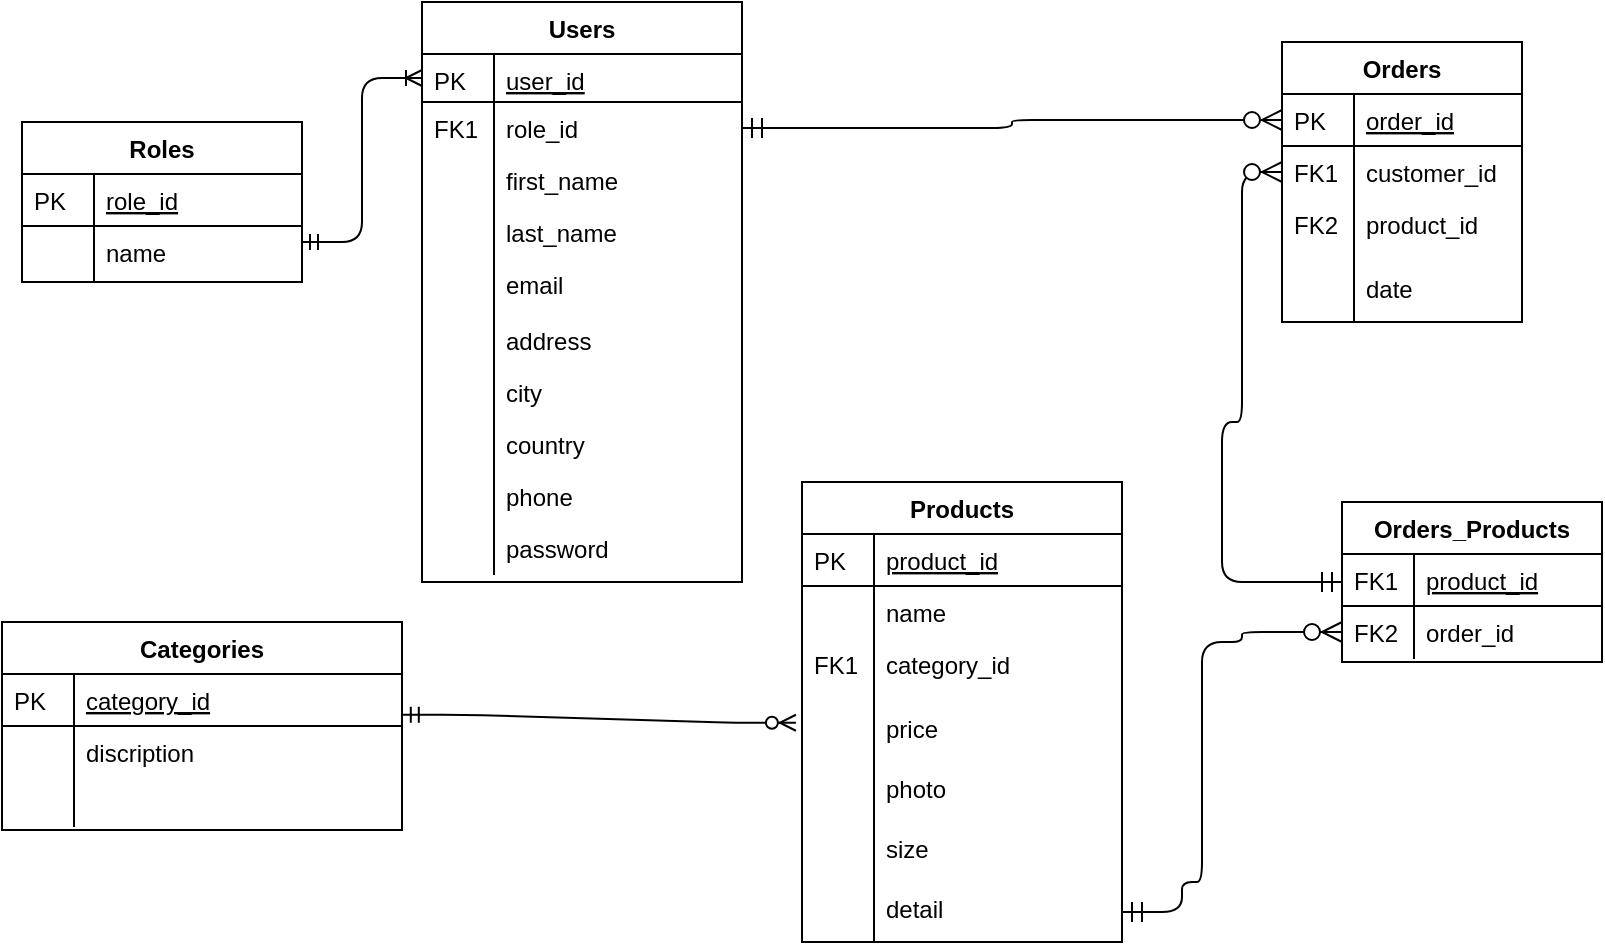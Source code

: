 <mxfile version="13.1.2" type="device"><diagram id="C5RBs43oDa-KdzZeNtuy" name="Page-1"><mxGraphModel dx="1609" dy="420" grid="1" gridSize="10" guides="1" tooltips="1" connect="1" arrows="1" fold="1" page="1" pageScale="1" pageWidth="827" pageHeight="1169" math="0" shadow="0"><root><mxCell id="WIyWlLk6GJQsqaUBKTNV-0"/><mxCell id="WIyWlLk6GJQsqaUBKTNV-1" parent="WIyWlLk6GJQsqaUBKTNV-0"/><mxCell id="zkfFHV4jXpPFQw0GAbJ--63" value="" style="edgeStyle=orthogonalEdgeStyle;endArrow=ERzeroToMany;startArrow=ERmandOne;shadow=0;strokeWidth=1;endSize=8;startSize=8;exitX=1;exitY=0.5;exitDx=0;exitDy=0;" parent="WIyWlLk6GJQsqaUBKTNV-1" source="1HKpOx3FUE00iGCgNmTy-26" target="zkfFHV4jXpPFQw0GAbJ--57" edge="1"><mxGeometry width="100" height="100" relative="1" as="geometry"><mxPoint x="230" y="159" as="sourcePoint"/><mxPoint x="410" y="290" as="targetPoint"/></mxGeometry></mxCell><mxCell id="1HKpOx3FUE00iGCgNmTy-8" value="" style="edgeStyle=orthogonalEdgeStyle;endArrow=ERzeroToMany;startArrow=ERmandOne;shadow=0;strokeWidth=1;endSize=8;startSize=8;entryX=0;entryY=0.5;entryDx=0;entryDy=0;" parent="WIyWlLk6GJQsqaUBKTNV-1" source="EYrq3WKXd-ARBJCeeIqO-0" target="zkfFHV4jXpPFQw0GAbJ--59" edge="1"><mxGeometry width="100" height="100" relative="1" as="geometry"><mxPoint x="330" y="169" as="sourcePoint"/><mxPoint x="280" y="200" as="targetPoint"/><Array as="points"><mxPoint x="260" y="390"/><mxPoint x="260" y="310"/><mxPoint x="270" y="310"/><mxPoint x="270" y="185"/></Array></mxGeometry></mxCell><mxCell id="1HKpOx3FUE00iGCgNmTy-19" value="" style="edgeStyle=entityRelationEdgeStyle;fontSize=12;html=1;endArrow=ERzeroToMany;startArrow=ERmandOne;rounded=1;entryX=-0.019;entryY=0.346;entryDx=0;entryDy=0;entryPerimeter=0;exitX=1.002;exitY=0.782;exitDx=0;exitDy=0;exitPerimeter=0;" parent="WIyWlLk6GJQsqaUBKTNV-1" source="1HKpOx3FUE00iGCgNmTy-12" target="1HKpOx3FUE00iGCgNmTy-9" edge="1"><mxGeometry width="100" height="100" relative="1" as="geometry"><mxPoint x="70" y="550" as="sourcePoint"/><mxPoint x="510" y="570" as="targetPoint"/></mxGeometry></mxCell><mxCell id="1HKpOx3FUE00iGCgNmTy-23" value="Users" style="swimlane;fontStyle=1;childLayout=stackLayout;horizontal=1;startSize=26;horizontalStack=0;resizeParent=1;resizeLast=0;collapsible=1;marginBottom=0;rounded=0;shadow=0;strokeWidth=1;" parent="WIyWlLk6GJQsqaUBKTNV-1" vertex="1"><mxGeometry x="-140" y="100" width="160" height="290" as="geometry"><mxRectangle x="20" y="80" width="160" height="26" as="alternateBounds"/></mxGeometry></mxCell><mxCell id="1HKpOx3FUE00iGCgNmTy-24" value="user_id" style="shape=partialRectangle;top=0;left=0;right=0;bottom=1;align=left;verticalAlign=top;fillColor=none;spacingLeft=40;spacingRight=4;overflow=hidden;rotatable=0;points=[[0,0.5],[1,0.5]];portConstraint=eastwest;dropTarget=0;rounded=0;shadow=0;strokeWidth=1;fontStyle=4" parent="1HKpOx3FUE00iGCgNmTy-23" vertex="1"><mxGeometry y="26" width="160" height="24" as="geometry"/></mxCell><mxCell id="1HKpOx3FUE00iGCgNmTy-25" value="PK" style="shape=partialRectangle;top=0;left=0;bottom=0;fillColor=none;align=left;verticalAlign=top;spacingLeft=4;spacingRight=4;overflow=hidden;rotatable=0;points=[];portConstraint=eastwest;part=1;" parent="1HKpOx3FUE00iGCgNmTy-24" vertex="1" connectable="0"><mxGeometry width="36" height="24" as="geometry"/></mxCell><mxCell id="1HKpOx3FUE00iGCgNmTy-26" value="role_id" style="shape=partialRectangle;top=0;left=0;right=0;bottom=0;align=left;verticalAlign=top;fillColor=none;spacingLeft=40;spacingRight=4;overflow=hidden;rotatable=0;points=[[0,0.5],[1,0.5]];portConstraint=eastwest;dropTarget=0;rounded=0;shadow=0;strokeWidth=1;" parent="1HKpOx3FUE00iGCgNmTy-23" vertex="1"><mxGeometry y="50" width="160" height="26" as="geometry"/></mxCell><mxCell id="1HKpOx3FUE00iGCgNmTy-27" value="FK1" style="shape=partialRectangle;top=0;left=0;bottom=0;fillColor=none;align=left;verticalAlign=top;spacingLeft=4;spacingRight=4;overflow=hidden;rotatable=0;points=[];portConstraint=eastwest;part=1;" parent="1HKpOx3FUE00iGCgNmTy-26" vertex="1" connectable="0"><mxGeometry width="36" height="26" as="geometry"/></mxCell><mxCell id="1HKpOx3FUE00iGCgNmTy-44" value="first_name" style="shape=partialRectangle;top=0;left=0;right=0;bottom=0;align=left;verticalAlign=top;fillColor=none;spacingLeft=40;spacingRight=4;overflow=hidden;rotatable=0;points=[[0,0.5],[1,0.5]];portConstraint=eastwest;dropTarget=0;rounded=0;shadow=0;strokeWidth=1;" parent="1HKpOx3FUE00iGCgNmTy-23" vertex="1"><mxGeometry y="76" width="160" height="26" as="geometry"/></mxCell><mxCell id="1HKpOx3FUE00iGCgNmTy-45" value="" style="shape=partialRectangle;top=0;left=0;bottom=0;fillColor=none;align=left;verticalAlign=top;spacingLeft=4;spacingRight=4;overflow=hidden;rotatable=0;points=[];portConstraint=eastwest;part=1;" parent="1HKpOx3FUE00iGCgNmTy-44" vertex="1" connectable="0"><mxGeometry width="36" height="26" as="geometry"/></mxCell><mxCell id="1HKpOx3FUE00iGCgNmTy-28" value="last_name" style="shape=partialRectangle;top=0;left=0;right=0;bottom=0;align=left;verticalAlign=top;fillColor=none;spacingLeft=40;spacingRight=4;overflow=hidden;rotatable=0;points=[[0,0.5],[1,0.5]];portConstraint=eastwest;dropTarget=0;rounded=0;shadow=0;strokeWidth=1;" parent="1HKpOx3FUE00iGCgNmTy-23" vertex="1"><mxGeometry y="102" width="160" height="26" as="geometry"/></mxCell><mxCell id="1HKpOx3FUE00iGCgNmTy-29" value="" style="shape=partialRectangle;top=0;left=0;bottom=0;fillColor=none;align=left;verticalAlign=top;spacingLeft=4;spacingRight=4;overflow=hidden;rotatable=0;points=[];portConstraint=eastwest;part=1;" parent="1HKpOx3FUE00iGCgNmTy-28" vertex="1" connectable="0"><mxGeometry width="36" height="26" as="geometry"/></mxCell><mxCell id="1HKpOx3FUE00iGCgNmTy-30" value="email" style="shape=partialRectangle;top=0;left=0;right=0;bottom=0;align=left;verticalAlign=top;fillColor=none;spacingLeft=40;spacingRight=4;overflow=hidden;rotatable=0;points=[[0,0.5],[1,0.5]];portConstraint=eastwest;dropTarget=0;rounded=0;shadow=0;strokeWidth=1;" parent="1HKpOx3FUE00iGCgNmTy-23" vertex="1"><mxGeometry y="128" width="160" height="28" as="geometry"/></mxCell><mxCell id="1HKpOx3FUE00iGCgNmTy-31" value="" style="shape=partialRectangle;top=0;left=0;bottom=0;fillColor=none;align=left;verticalAlign=top;spacingLeft=4;spacingRight=4;overflow=hidden;rotatable=0;points=[];portConstraint=eastwest;part=1;" parent="1HKpOx3FUE00iGCgNmTy-30" vertex="1" connectable="0"><mxGeometry width="36" height="28" as="geometry"/></mxCell><mxCell id="1HKpOx3FUE00iGCgNmTy-32" value="address" style="shape=partialRectangle;top=0;left=0;right=0;bottom=0;align=left;verticalAlign=top;fillColor=none;spacingLeft=40;spacingRight=4;overflow=hidden;rotatable=0;points=[[0,0.5],[1,0.5]];portConstraint=eastwest;dropTarget=0;rounded=0;shadow=0;strokeWidth=1;" parent="1HKpOx3FUE00iGCgNmTy-23" vertex="1"><mxGeometry y="156" width="160" height="26" as="geometry"/></mxCell><mxCell id="1HKpOx3FUE00iGCgNmTy-33" value="" style="shape=partialRectangle;top=0;left=0;bottom=0;fillColor=none;align=left;verticalAlign=top;spacingLeft=4;spacingRight=4;overflow=hidden;rotatable=0;points=[];portConstraint=eastwest;part=1;" parent="1HKpOx3FUE00iGCgNmTy-32" vertex="1" connectable="0"><mxGeometry width="36" height="26" as="geometry"/></mxCell><mxCell id="1HKpOx3FUE00iGCgNmTy-34" value="city" style="shape=partialRectangle;top=0;left=0;right=0;bottom=0;align=left;verticalAlign=top;fillColor=none;spacingLeft=40;spacingRight=4;overflow=hidden;rotatable=0;points=[[0,0.5],[1,0.5]];portConstraint=eastwest;dropTarget=0;rounded=0;shadow=0;strokeWidth=1;" parent="1HKpOx3FUE00iGCgNmTy-23" vertex="1"><mxGeometry y="182" width="160" height="26" as="geometry"/></mxCell><mxCell id="1HKpOx3FUE00iGCgNmTy-35" value="" style="shape=partialRectangle;top=0;left=0;bottom=0;fillColor=none;align=left;verticalAlign=top;spacingLeft=4;spacingRight=4;overflow=hidden;rotatable=0;points=[];portConstraint=eastwest;part=1;" parent="1HKpOx3FUE00iGCgNmTy-34" vertex="1" connectable="0"><mxGeometry width="36" height="26" as="geometry"/></mxCell><mxCell id="1HKpOx3FUE00iGCgNmTy-36" value="country" style="shape=partialRectangle;top=0;left=0;right=0;bottom=0;align=left;verticalAlign=top;fillColor=none;spacingLeft=40;spacingRight=4;overflow=hidden;rotatable=0;points=[[0,0.5],[1,0.5]];portConstraint=eastwest;dropTarget=0;rounded=0;shadow=0;strokeWidth=1;" parent="1HKpOx3FUE00iGCgNmTy-23" vertex="1"><mxGeometry y="208" width="160" height="26" as="geometry"/></mxCell><mxCell id="1HKpOx3FUE00iGCgNmTy-37" value="" style="shape=partialRectangle;top=0;left=0;bottom=0;fillColor=none;align=left;verticalAlign=top;spacingLeft=4;spacingRight=4;overflow=hidden;rotatable=0;points=[];portConstraint=eastwest;part=1;" parent="1HKpOx3FUE00iGCgNmTy-36" vertex="1" connectable="0"><mxGeometry width="36" height="26" as="geometry"/></mxCell><mxCell id="1HKpOx3FUE00iGCgNmTy-38" value="phone" style="shape=partialRectangle;top=0;left=0;right=0;bottom=0;align=left;verticalAlign=top;fillColor=none;spacingLeft=40;spacingRight=4;overflow=hidden;rotatable=0;points=[[0,0.5],[1,0.5]];portConstraint=eastwest;dropTarget=0;rounded=0;shadow=0;strokeWidth=1;" parent="1HKpOx3FUE00iGCgNmTy-23" vertex="1"><mxGeometry y="234" width="160" height="26" as="geometry"/></mxCell><mxCell id="1HKpOx3FUE00iGCgNmTy-39" value="" style="shape=partialRectangle;top=0;left=0;bottom=0;fillColor=none;align=left;verticalAlign=top;spacingLeft=4;spacingRight=4;overflow=hidden;rotatable=0;points=[];portConstraint=eastwest;part=1;" parent="1HKpOx3FUE00iGCgNmTy-38" vertex="1" connectable="0"><mxGeometry width="36" height="26" as="geometry"/></mxCell><mxCell id="1HKpOx3FUE00iGCgNmTy-40" value="password" style="shape=partialRectangle;top=0;left=0;right=0;bottom=0;align=left;verticalAlign=top;fillColor=none;spacingLeft=40;spacingRight=4;overflow=hidden;rotatable=0;points=[[0,0.5],[1,0.5]];portConstraint=eastwest;dropTarget=0;rounded=0;shadow=0;strokeWidth=1;" parent="1HKpOx3FUE00iGCgNmTy-23" vertex="1"><mxGeometry y="260" width="160" height="26" as="geometry"/></mxCell><mxCell id="1HKpOx3FUE00iGCgNmTy-41" value="" style="shape=partialRectangle;top=0;left=0;bottom=0;fillColor=none;align=left;verticalAlign=top;spacingLeft=4;spacingRight=4;overflow=hidden;rotatable=0;points=[];portConstraint=eastwest;part=1;" parent="1HKpOx3FUE00iGCgNmTy-40" vertex="1" connectable="0"><mxGeometry width="36" height="26" as="geometry"/></mxCell><mxCell id="zkfFHV4jXpPFQw0GAbJ--56" value="Orders" style="swimlane;fontStyle=1;childLayout=stackLayout;horizontal=1;startSize=26;horizontalStack=0;resizeParent=1;resizeLast=0;collapsible=1;marginBottom=0;rounded=0;shadow=0;strokeWidth=1;" parent="WIyWlLk6GJQsqaUBKTNV-1" vertex="1"><mxGeometry x="290" y="120" width="120" height="140" as="geometry"><mxRectangle x="260" y="80" width="160" height="26" as="alternateBounds"/></mxGeometry></mxCell><mxCell id="zkfFHV4jXpPFQw0GAbJ--57" value="order_id" style="shape=partialRectangle;top=0;left=0;right=0;bottom=1;align=left;verticalAlign=top;fillColor=none;spacingLeft=40;spacingRight=4;overflow=hidden;rotatable=0;points=[[0,0.5],[1,0.5]];portConstraint=eastwest;dropTarget=0;rounded=0;shadow=0;strokeWidth=1;fontStyle=4" parent="zkfFHV4jXpPFQw0GAbJ--56" vertex="1"><mxGeometry y="26" width="120" height="26" as="geometry"/></mxCell><mxCell id="zkfFHV4jXpPFQw0GAbJ--58" value="PK" style="shape=partialRectangle;top=0;left=0;bottom=0;fillColor=none;align=left;verticalAlign=top;spacingLeft=4;spacingRight=4;overflow=hidden;rotatable=0;points=[];portConstraint=eastwest;part=1;" parent="zkfFHV4jXpPFQw0GAbJ--57" vertex="1" connectable="0"><mxGeometry width="36" height="26" as="geometry"/></mxCell><mxCell id="zkfFHV4jXpPFQw0GAbJ--59" value="customer_id" style="shape=partialRectangle;top=0;left=0;right=0;bottom=0;align=left;verticalAlign=top;fillColor=none;spacingLeft=40;spacingRight=4;overflow=hidden;rotatable=0;points=[[0,0.5],[1,0.5]];portConstraint=eastwest;dropTarget=0;rounded=0;shadow=0;strokeWidth=1;" parent="zkfFHV4jXpPFQw0GAbJ--56" vertex="1"><mxGeometry y="52" width="120" height="26" as="geometry"/></mxCell><mxCell id="zkfFHV4jXpPFQw0GAbJ--60" value="FK1" style="shape=partialRectangle;top=0;left=0;bottom=0;fillColor=none;align=left;verticalAlign=top;spacingLeft=4;spacingRight=4;overflow=hidden;rotatable=0;points=[];portConstraint=eastwest;part=1;" parent="zkfFHV4jXpPFQw0GAbJ--59" vertex="1" connectable="0"><mxGeometry width="36" height="26" as="geometry"/></mxCell><mxCell id="yQ6QWUy1T9R4UjMA1BR1-0" value="product_id" style="shape=partialRectangle;top=0;left=0;right=0;bottom=0;align=left;verticalAlign=top;fillColor=none;spacingLeft=40;spacingRight=4;overflow=hidden;rotatable=0;points=[[0,0.5],[1,0.5]];portConstraint=eastwest;dropTarget=0;rounded=0;shadow=0;strokeWidth=1;" parent="zkfFHV4jXpPFQw0GAbJ--56" vertex="1"><mxGeometry y="78" width="120" height="32" as="geometry"/></mxCell><mxCell id="yQ6QWUy1T9R4UjMA1BR1-1" value="FK2" style="shape=partialRectangle;top=0;left=0;bottom=0;fillColor=none;align=left;verticalAlign=top;spacingLeft=4;spacingRight=4;overflow=hidden;rotatable=0;points=[];portConstraint=eastwest;part=1;" parent="yQ6QWUy1T9R4UjMA1BR1-0" vertex="1" connectable="0"><mxGeometry width="36" height="32" as="geometry"/></mxCell><mxCell id="zkfFHV4jXpPFQw0GAbJ--61" value="date&#10;&#10;&#10;" style="shape=partialRectangle;top=0;left=0;right=0;bottom=0;align=left;verticalAlign=top;fillColor=none;spacingLeft=40;spacingRight=4;overflow=hidden;rotatable=0;points=[[0,0.5],[1,0.5]];portConstraint=eastwest;dropTarget=0;rounded=0;shadow=0;strokeWidth=1;" parent="zkfFHV4jXpPFQw0GAbJ--56" vertex="1"><mxGeometry y="110" width="120" height="30" as="geometry"/></mxCell><mxCell id="zkfFHV4jXpPFQw0GAbJ--62" value="" style="shape=partialRectangle;top=0;left=0;bottom=0;fillColor=none;align=left;verticalAlign=top;spacingLeft=4;spacingRight=4;overflow=hidden;rotatable=0;points=[];portConstraint=eastwest;part=1;" parent="zkfFHV4jXpPFQw0GAbJ--61" vertex="1" connectable="0"><mxGeometry width="36" height="30.0" as="geometry"/></mxCell><mxCell id="1HKpOx3FUE00iGCgNmTy-11" value="Categories" style="swimlane;fontStyle=1;childLayout=stackLayout;horizontal=1;startSize=26;horizontalStack=0;resizeParent=1;resizeLast=0;collapsible=1;marginBottom=0;rounded=0;shadow=0;strokeWidth=1;" parent="WIyWlLk6GJQsqaUBKTNV-1" vertex="1"><mxGeometry x="-350" y="410" width="200" height="104" as="geometry"><mxRectangle x="260" y="270" width="160" height="26" as="alternateBounds"/></mxGeometry></mxCell><mxCell id="1HKpOx3FUE00iGCgNmTy-12" value="category_id&#10;" style="shape=partialRectangle;top=0;left=0;right=0;bottom=1;align=left;verticalAlign=top;fillColor=none;spacingLeft=40;spacingRight=4;overflow=hidden;rotatable=0;points=[[0,0.5],[1,0.5]];portConstraint=eastwest;dropTarget=0;rounded=0;shadow=0;strokeWidth=1;fontStyle=4" parent="1HKpOx3FUE00iGCgNmTy-11" vertex="1"><mxGeometry y="26" width="200" height="26" as="geometry"/></mxCell><mxCell id="1HKpOx3FUE00iGCgNmTy-13" value="PK" style="shape=partialRectangle;top=0;left=0;bottom=0;fillColor=none;align=left;verticalAlign=top;spacingLeft=4;spacingRight=4;overflow=hidden;rotatable=0;points=[];portConstraint=eastwest;part=1;" parent="1HKpOx3FUE00iGCgNmTy-12" vertex="1" connectable="0"><mxGeometry width="36" height="26" as="geometry"/></mxCell><mxCell id="1HKpOx3FUE00iGCgNmTy-14" value="discription" style="shape=partialRectangle;top=0;left=0;right=0;bottom=0;align=left;verticalAlign=top;fillColor=none;spacingLeft=40;spacingRight=4;overflow=hidden;rotatable=0;points=[[0,0.5],[1,0.5]];portConstraint=eastwest;dropTarget=0;rounded=0;shadow=0;strokeWidth=1;" parent="1HKpOx3FUE00iGCgNmTy-11" vertex="1"><mxGeometry y="52" width="200" height="26" as="geometry"/></mxCell><mxCell id="1HKpOx3FUE00iGCgNmTy-15" value="" style="shape=partialRectangle;top=0;left=0;bottom=0;fillColor=none;align=left;verticalAlign=top;spacingLeft=4;spacingRight=4;overflow=hidden;rotatable=0;points=[];portConstraint=eastwest;part=1;" parent="1HKpOx3FUE00iGCgNmTy-14" vertex="1" connectable="0"><mxGeometry width="36" height="26" as="geometry"/></mxCell><mxCell id="1HKpOx3FUE00iGCgNmTy-16" value="" style="shape=partialRectangle;top=0;left=0;right=0;bottom=0;align=left;verticalAlign=top;fillColor=none;spacingLeft=40;spacingRight=4;overflow=hidden;rotatable=0;points=[[0,0.5],[1,0.5]];portConstraint=eastwest;dropTarget=0;rounded=0;shadow=0;strokeWidth=1;" parent="1HKpOx3FUE00iGCgNmTy-11" vertex="1"><mxGeometry y="78" width="200" height="24" as="geometry"/></mxCell><mxCell id="1HKpOx3FUE00iGCgNmTy-17" value="" style="shape=partialRectangle;top=0;left=0;bottom=0;fillColor=none;align=left;verticalAlign=top;spacingLeft=4;spacingRight=4;overflow=hidden;rotatable=0;points=[];portConstraint=eastwest;part=1;" parent="1HKpOx3FUE00iGCgNmTy-16" vertex="1" connectable="0"><mxGeometry width="36" height="24" as="geometry"/></mxCell><mxCell id="1HKpOx3FUE00iGCgNmTy-46" value="Roles" style="swimlane;fontStyle=1;childLayout=stackLayout;horizontal=1;startSize=26;horizontalStack=0;resizeParent=1;resizeLast=0;collapsible=1;marginBottom=0;rounded=0;shadow=0;strokeWidth=1;" parent="WIyWlLk6GJQsqaUBKTNV-1" vertex="1"><mxGeometry x="-340" y="160" width="140" height="80" as="geometry"><mxRectangle x="260" y="270" width="160" height="26" as="alternateBounds"/></mxGeometry></mxCell><mxCell id="1HKpOx3FUE00iGCgNmTy-47" value="role_id" style="shape=partialRectangle;top=0;left=0;right=0;bottom=1;align=left;verticalAlign=top;fillColor=none;spacingLeft=40;spacingRight=4;overflow=hidden;rotatable=0;points=[[0,0.5],[1,0.5]];portConstraint=eastwest;dropTarget=0;rounded=0;shadow=0;strokeWidth=1;fontStyle=4" parent="1HKpOx3FUE00iGCgNmTy-46" vertex="1"><mxGeometry y="26" width="140" height="26" as="geometry"/></mxCell><mxCell id="1HKpOx3FUE00iGCgNmTy-48" value="PK" style="shape=partialRectangle;top=0;left=0;bottom=0;fillColor=none;align=left;verticalAlign=top;spacingLeft=4;spacingRight=4;overflow=hidden;rotatable=0;points=[];portConstraint=eastwest;part=1;" parent="1HKpOx3FUE00iGCgNmTy-47" vertex="1" connectable="0"><mxGeometry width="36" height="26" as="geometry"/></mxCell><mxCell id="1HKpOx3FUE00iGCgNmTy-49" value="name" style="shape=partialRectangle;top=0;left=0;right=0;bottom=0;align=left;verticalAlign=top;fillColor=none;spacingLeft=40;spacingRight=4;overflow=hidden;rotatable=0;points=[[0,0.5],[1,0.5]];portConstraint=eastwest;dropTarget=0;rounded=0;shadow=0;strokeWidth=1;" parent="1HKpOx3FUE00iGCgNmTy-46" vertex="1"><mxGeometry y="52" width="140" height="26" as="geometry"/></mxCell><mxCell id="1HKpOx3FUE00iGCgNmTy-50" value="" style="shape=partialRectangle;top=0;left=0;bottom=0;fillColor=none;align=left;verticalAlign=top;spacingLeft=4;spacingRight=4;overflow=hidden;rotatable=0;points=[];portConstraint=eastwest;part=1;" parent="1HKpOx3FUE00iGCgNmTy-49" vertex="1" connectable="0"><mxGeometry width="36" height="26" as="geometry"/></mxCell><mxCell id="1HKpOx3FUE00iGCgNmTy-51" value="" style="shape=partialRectangle;top=0;left=0;right=0;bottom=0;align=left;verticalAlign=top;fillColor=none;spacingLeft=40;spacingRight=4;overflow=hidden;rotatable=0;points=[[0,0.5],[1,0.5]];portConstraint=eastwest;dropTarget=0;rounded=0;shadow=0;strokeWidth=1;" parent="1HKpOx3FUE00iGCgNmTy-46" vertex="1"><mxGeometry y="78" width="140" height="2" as="geometry"/></mxCell><mxCell id="1HKpOx3FUE00iGCgNmTy-52" value="" style="shape=partialRectangle;top=0;left=0;bottom=0;fillColor=none;align=left;verticalAlign=top;spacingLeft=4;spacingRight=4;overflow=hidden;rotatable=0;points=[];portConstraint=eastwest;part=1;" parent="1HKpOx3FUE00iGCgNmTy-51" vertex="1" connectable="0"><mxGeometry width="36" height="2" as="geometry"/></mxCell><mxCell id="1HKpOx3FUE00iGCgNmTy-1" value="Products" style="swimlane;fontStyle=1;childLayout=stackLayout;horizontal=1;startSize=26;horizontalStack=0;resizeParent=1;resizeLast=0;collapsible=1;marginBottom=0;rounded=0;shadow=0;strokeWidth=1;" parent="WIyWlLk6GJQsqaUBKTNV-1" vertex="1"><mxGeometry x="50" y="340" width="160" height="230" as="geometry"><mxRectangle x="260" y="270" width="160" height="26" as="alternateBounds"/></mxGeometry></mxCell><mxCell id="1HKpOx3FUE00iGCgNmTy-2" value="product_id" style="shape=partialRectangle;top=0;left=0;right=0;bottom=1;align=left;verticalAlign=top;fillColor=none;spacingLeft=40;spacingRight=4;overflow=hidden;rotatable=0;points=[[0,0.5],[1,0.5]];portConstraint=eastwest;dropTarget=0;rounded=0;shadow=0;strokeWidth=1;fontStyle=4" parent="1HKpOx3FUE00iGCgNmTy-1" vertex="1"><mxGeometry y="26" width="160" height="26" as="geometry"/></mxCell><mxCell id="1HKpOx3FUE00iGCgNmTy-3" value="PK" style="shape=partialRectangle;top=0;left=0;bottom=0;fillColor=none;align=left;verticalAlign=top;spacingLeft=4;spacingRight=4;overflow=hidden;rotatable=0;points=[];portConstraint=eastwest;part=1;" parent="1HKpOx3FUE00iGCgNmTy-2" vertex="1" connectable="0"><mxGeometry width="36" height="26" as="geometry"/></mxCell><mxCell id="1HKpOx3FUE00iGCgNmTy-4" value="name&#10;&#10;&#10;\" style="shape=partialRectangle;top=0;left=0;right=0;bottom=0;align=left;verticalAlign=top;fillColor=none;spacingLeft=40;spacingRight=4;overflow=hidden;rotatable=0;points=[[0,0.5],[1,0.5]];portConstraint=eastwest;dropTarget=0;rounded=0;shadow=0;strokeWidth=1;" parent="1HKpOx3FUE00iGCgNmTy-1" vertex="1"><mxGeometry y="52" width="160" height="26" as="geometry"/></mxCell><mxCell id="1HKpOx3FUE00iGCgNmTy-5" value="" style="shape=partialRectangle;top=0;left=0;bottom=0;fillColor=none;align=left;verticalAlign=top;spacingLeft=4;spacingRight=4;overflow=hidden;rotatable=0;points=[];portConstraint=eastwest;part=1;" parent="1HKpOx3FUE00iGCgNmTy-4" vertex="1" connectable="0"><mxGeometry width="36" height="26" as="geometry"/></mxCell><mxCell id="1HKpOx3FUE00iGCgNmTy-6" value="category_id&#10;" style="shape=partialRectangle;top=0;left=0;right=0;bottom=0;align=left;verticalAlign=top;fillColor=none;spacingLeft=40;spacingRight=4;overflow=hidden;rotatable=0;points=[[0,0.5],[1,0.5]];portConstraint=eastwest;dropTarget=0;rounded=0;shadow=0;strokeWidth=1;" parent="1HKpOx3FUE00iGCgNmTy-1" vertex="1"><mxGeometry y="78" width="160" height="32" as="geometry"/></mxCell><mxCell id="1HKpOx3FUE00iGCgNmTy-7" value="FK1" style="shape=partialRectangle;top=0;left=0;bottom=0;fillColor=none;align=left;verticalAlign=top;spacingLeft=4;spacingRight=4;overflow=hidden;rotatable=0;points=[];portConstraint=eastwest;part=1;" parent="1HKpOx3FUE00iGCgNmTy-6" vertex="1" connectable="0"><mxGeometry width="36" height="32" as="geometry"/></mxCell><mxCell id="1HKpOx3FUE00iGCgNmTy-9" value="price" style="shape=partialRectangle;top=0;left=0;right=0;bottom=0;align=left;verticalAlign=top;fillColor=none;spacingLeft=40;spacingRight=4;overflow=hidden;rotatable=0;points=[[0,0.5],[1,0.5]];portConstraint=eastwest;dropTarget=0;rounded=0;shadow=0;strokeWidth=1;" parent="1HKpOx3FUE00iGCgNmTy-1" vertex="1"><mxGeometry y="110" width="160" height="30" as="geometry"/></mxCell><mxCell id="1HKpOx3FUE00iGCgNmTy-10" value="" style="shape=partialRectangle;top=0;left=0;bottom=0;fillColor=none;align=left;verticalAlign=top;spacingLeft=4;spacingRight=4;overflow=hidden;rotatable=0;points=[];portConstraint=eastwest;part=1;" parent="1HKpOx3FUE00iGCgNmTy-9" vertex="1" connectable="0"><mxGeometry width="36" height="30.0" as="geometry"/></mxCell><mxCell id="AsXIdath-CSMblc1L6HI-0" value="photo" style="shape=partialRectangle;top=0;left=0;right=0;bottom=0;align=left;verticalAlign=top;fillColor=none;spacingLeft=40;spacingRight=4;overflow=hidden;rotatable=0;points=[[0,0.5],[1,0.5]];portConstraint=eastwest;dropTarget=0;rounded=0;shadow=0;strokeWidth=1;" parent="1HKpOx3FUE00iGCgNmTy-1" vertex="1"><mxGeometry y="140" width="160" height="30" as="geometry"/></mxCell><mxCell id="AsXIdath-CSMblc1L6HI-1" value="" style="shape=partialRectangle;top=0;left=0;bottom=0;fillColor=none;align=left;verticalAlign=top;spacingLeft=4;spacingRight=4;overflow=hidden;rotatable=0;points=[];portConstraint=eastwest;part=1;" parent="AsXIdath-CSMblc1L6HI-0" vertex="1" connectable="0"><mxGeometry width="36" height="30.0" as="geometry"/></mxCell><mxCell id="1HKpOx3FUE00iGCgNmTy-21" value="size" style="shape=partialRectangle;top=0;left=0;right=0;bottom=0;align=left;verticalAlign=top;fillColor=none;spacingLeft=40;spacingRight=4;overflow=hidden;rotatable=0;points=[[0,0.5],[1,0.5]];portConstraint=eastwest;dropTarget=0;rounded=0;shadow=0;strokeWidth=1;" parent="1HKpOx3FUE00iGCgNmTy-1" vertex="1"><mxGeometry y="170" width="160" height="30" as="geometry"/></mxCell><mxCell id="1HKpOx3FUE00iGCgNmTy-22" value="" style="shape=partialRectangle;top=0;left=0;bottom=0;fillColor=none;align=left;verticalAlign=top;spacingLeft=4;spacingRight=4;overflow=hidden;rotatable=0;points=[];portConstraint=eastwest;part=1;" parent="1HKpOx3FUE00iGCgNmTy-21" vertex="1" connectable="0"><mxGeometry width="36" height="30" as="geometry"/></mxCell><mxCell id="AsXIdath-CSMblc1L6HI-2" value="detail" style="shape=partialRectangle;top=0;left=0;right=0;bottom=0;align=left;verticalAlign=top;fillColor=none;spacingLeft=40;spacingRight=4;overflow=hidden;rotatable=0;points=[[0,0.5],[1,0.5]];portConstraint=eastwest;dropTarget=0;rounded=0;shadow=0;strokeWidth=1;" parent="1HKpOx3FUE00iGCgNmTy-1" vertex="1"><mxGeometry y="200" width="160" height="30" as="geometry"/></mxCell><mxCell id="AsXIdath-CSMblc1L6HI-3" value="" style="shape=partialRectangle;top=0;left=0;bottom=0;fillColor=none;align=left;verticalAlign=top;spacingLeft=4;spacingRight=4;overflow=hidden;rotatable=0;points=[];portConstraint=eastwest;part=1;" parent="AsXIdath-CSMblc1L6HI-2" vertex="1" connectable="0"><mxGeometry width="36" height="30" as="geometry"/></mxCell><mxCell id="EYrq3WKXd-ARBJCeeIqO-7" value="" style="edgeStyle=orthogonalEdgeStyle;endArrow=ERzeroToMany;startArrow=ERmandOne;shadow=0;strokeWidth=1;endSize=8;startSize=8;exitX=1;exitY=0.5;exitDx=0;exitDy=0;entryX=0;entryY=0.5;entryDx=0;entryDy=0;" parent="WIyWlLk6GJQsqaUBKTNV-1" target="EYrq3WKXd-ARBJCeeIqO-3" edge="1"><mxGeometry width="100" height="100" relative="1" as="geometry"><mxPoint x="210" y="555" as="sourcePoint"/><mxPoint x="350" y="460" as="targetPoint"/><Array as="points"><mxPoint x="240" y="555"/><mxPoint x="240" y="540"/><mxPoint x="250" y="540"/><mxPoint x="250" y="420"/><mxPoint x="270" y="420"/><mxPoint x="270" y="415"/></Array></mxGeometry></mxCell><mxCell id="EYrq3WKXd-ARBJCeeIqO-0" value="Orders_Products" style="swimlane;fontStyle=1;childLayout=stackLayout;horizontal=1;startSize=26;horizontalStack=0;resizeParent=1;resizeLast=0;collapsible=1;marginBottom=0;rounded=0;shadow=0;strokeWidth=1;" parent="WIyWlLk6GJQsqaUBKTNV-1" vertex="1"><mxGeometry x="320" y="350" width="130" height="80" as="geometry"><mxRectangle x="260" y="270" width="160" height="26" as="alternateBounds"/></mxGeometry></mxCell><mxCell id="EYrq3WKXd-ARBJCeeIqO-1" value="product_id" style="shape=partialRectangle;top=0;left=0;right=0;bottom=1;align=left;verticalAlign=top;fillColor=none;spacingLeft=40;spacingRight=4;overflow=hidden;rotatable=0;points=[[0,0.5],[1,0.5]];portConstraint=eastwest;dropTarget=0;rounded=0;shadow=0;strokeWidth=1;fontStyle=4" parent="EYrq3WKXd-ARBJCeeIqO-0" vertex="1"><mxGeometry y="26" width="130" height="26" as="geometry"/></mxCell><mxCell id="EYrq3WKXd-ARBJCeeIqO-2" value="FK1" style="shape=partialRectangle;top=0;left=0;bottom=0;fillColor=none;align=left;verticalAlign=top;spacingLeft=4;spacingRight=4;overflow=hidden;rotatable=0;points=[];portConstraint=eastwest;part=1;" parent="EYrq3WKXd-ARBJCeeIqO-1" vertex="1" connectable="0"><mxGeometry width="36" height="26" as="geometry"/></mxCell><mxCell id="EYrq3WKXd-ARBJCeeIqO-3" value="order_id" style="shape=partialRectangle;top=0;left=0;right=0;bottom=0;align=left;verticalAlign=top;fillColor=none;spacingLeft=40;spacingRight=4;overflow=hidden;rotatable=0;points=[[0,0.5],[1,0.5]];portConstraint=eastwest;dropTarget=0;rounded=0;shadow=0;strokeWidth=1;" parent="EYrq3WKXd-ARBJCeeIqO-0" vertex="1"><mxGeometry y="52" width="130" height="26" as="geometry"/></mxCell><mxCell id="EYrq3WKXd-ARBJCeeIqO-4" value="FK2" style="shape=partialRectangle;top=0;left=0;bottom=0;fillColor=none;align=left;verticalAlign=top;spacingLeft=4;spacingRight=4;overflow=hidden;rotatable=0;points=[];portConstraint=eastwest;part=1;" parent="EYrq3WKXd-ARBJCeeIqO-3" vertex="1" connectable="0"><mxGeometry width="36" height="26" as="geometry"/></mxCell><mxCell id="X_WJx_eRiLVreldrQVLN-0" value="" style="edgeStyle=entityRelationEdgeStyle;fontSize=12;html=1;endArrow=ERoneToMany;startArrow=ERmandOne;entryX=0;entryY=0.5;entryDx=0;entryDy=0;" edge="1" parent="WIyWlLk6GJQsqaUBKTNV-1" target="1HKpOx3FUE00iGCgNmTy-24"><mxGeometry width="100" height="100" relative="1" as="geometry"><mxPoint x="-200" y="220" as="sourcePoint"/><mxPoint x="-180" y="290" as="targetPoint"/></mxGeometry></mxCell></root></mxGraphModel></diagram></mxfile>